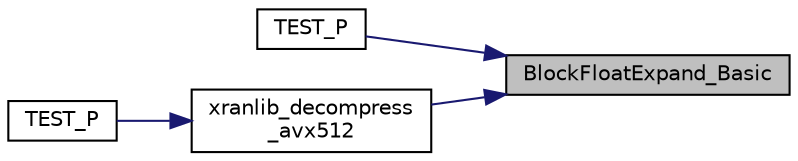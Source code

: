 digraph "BlockFloatExpand_Basic"
{
 // LATEX_PDF_SIZE
  edge [fontname="Helvetica",fontsize="10",labelfontname="Helvetica",labelfontsize="10"];
  node [fontname="Helvetica",fontsize="10",shape=record];
  rankdir="RL";
  Node1 [label="BlockFloatExpand_Basic",height=0.2,width=0.4,color="black", fillcolor="grey75", style="filled", fontcolor="black",tooltip="Reference expansion."];
  Node1 -> Node2 [dir="back",color="midnightblue",fontsize="10",style="solid",fontname="Helvetica"];
  Node2 [label="TEST_P",height=0.2,width=0.4,color="black", fillcolor="white", style="filled",URL="$compander__functional_8cc.html#a53f55fd621ce0edd0b50933321ae7ade",tooltip=" "];
  Node1 -> Node3 [dir="back",color="midnightblue",fontsize="10",style="solid",fontname="Helvetica"];
  Node3 [label="xranlib_decompress\l_avx512",height=0.2,width=0.4,color="black", fillcolor="white", style="filled",URL="$xran__compression_8cpp.html#a2bd6ebeefb6ca9674598d443e697918c",tooltip=" "];
  Node3 -> Node4 [dir="back",color="midnightblue",fontsize="10",style="solid",fontname="Helvetica"];
  Node4 [label="TEST_P",height=0.2,width=0.4,color="black", fillcolor="white", style="filled",URL="$compander__functional_8cc.html#a45d64e11a1ecc040577b7f22b27dde51",tooltip=" "];
}
